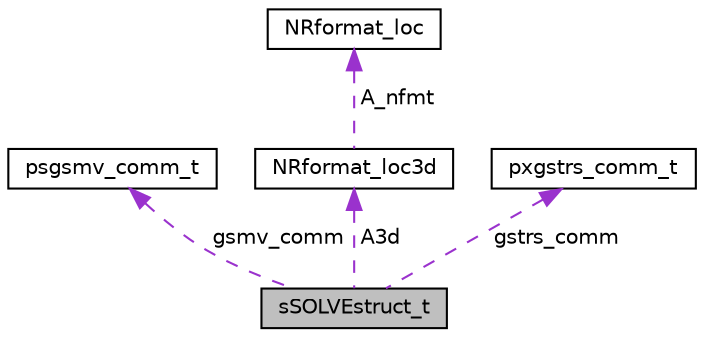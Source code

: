 digraph "sSOLVEstruct_t"
{
 // LATEX_PDF_SIZE
  edge [fontname="Helvetica",fontsize="10",labelfontname="Helvetica",labelfontsize="10"];
  node [fontname="Helvetica",fontsize="10",shape=record];
  Node1 [label="sSOLVEstruct_t",height=0.2,width=0.4,color="black", fillcolor="grey75", style="filled", fontcolor="black",tooltip=" "];
  Node2 -> Node1 [dir="back",color="darkorchid3",fontsize="10",style="dashed",label=" gsmv_comm" ,fontname="Helvetica"];
  Node2 [label="psgsmv_comm_t",height=0.2,width=0.4,color="black", fillcolor="white", style="filled",URL="$structpsgsmv__comm__t.html",tooltip=" "];
  Node3 -> Node1 [dir="back",color="darkorchid3",fontsize="10",style="dashed",label=" A3d" ,fontname="Helvetica"];
  Node3 [label="NRformat_loc3d",height=0.2,width=0.4,color="black", fillcolor="white", style="filled",URL="$structNRformat__loc3d.html",tooltip=" "];
  Node4 -> Node3 [dir="back",color="darkorchid3",fontsize="10",style="dashed",label=" A_nfmt" ,fontname="Helvetica"];
  Node4 [label="NRformat_loc",height=0.2,width=0.4,color="black", fillcolor="white", style="filled",URL="$structNRformat__loc.html",tooltip=" "];
  Node5 -> Node1 [dir="back",color="darkorchid3",fontsize="10",style="dashed",label=" gstrs_comm" ,fontname="Helvetica"];
  Node5 [label="pxgstrs_comm_t",height=0.2,width=0.4,color="black", fillcolor="white", style="filled",URL="$structpxgstrs__comm__t.html",tooltip=" "];
}
